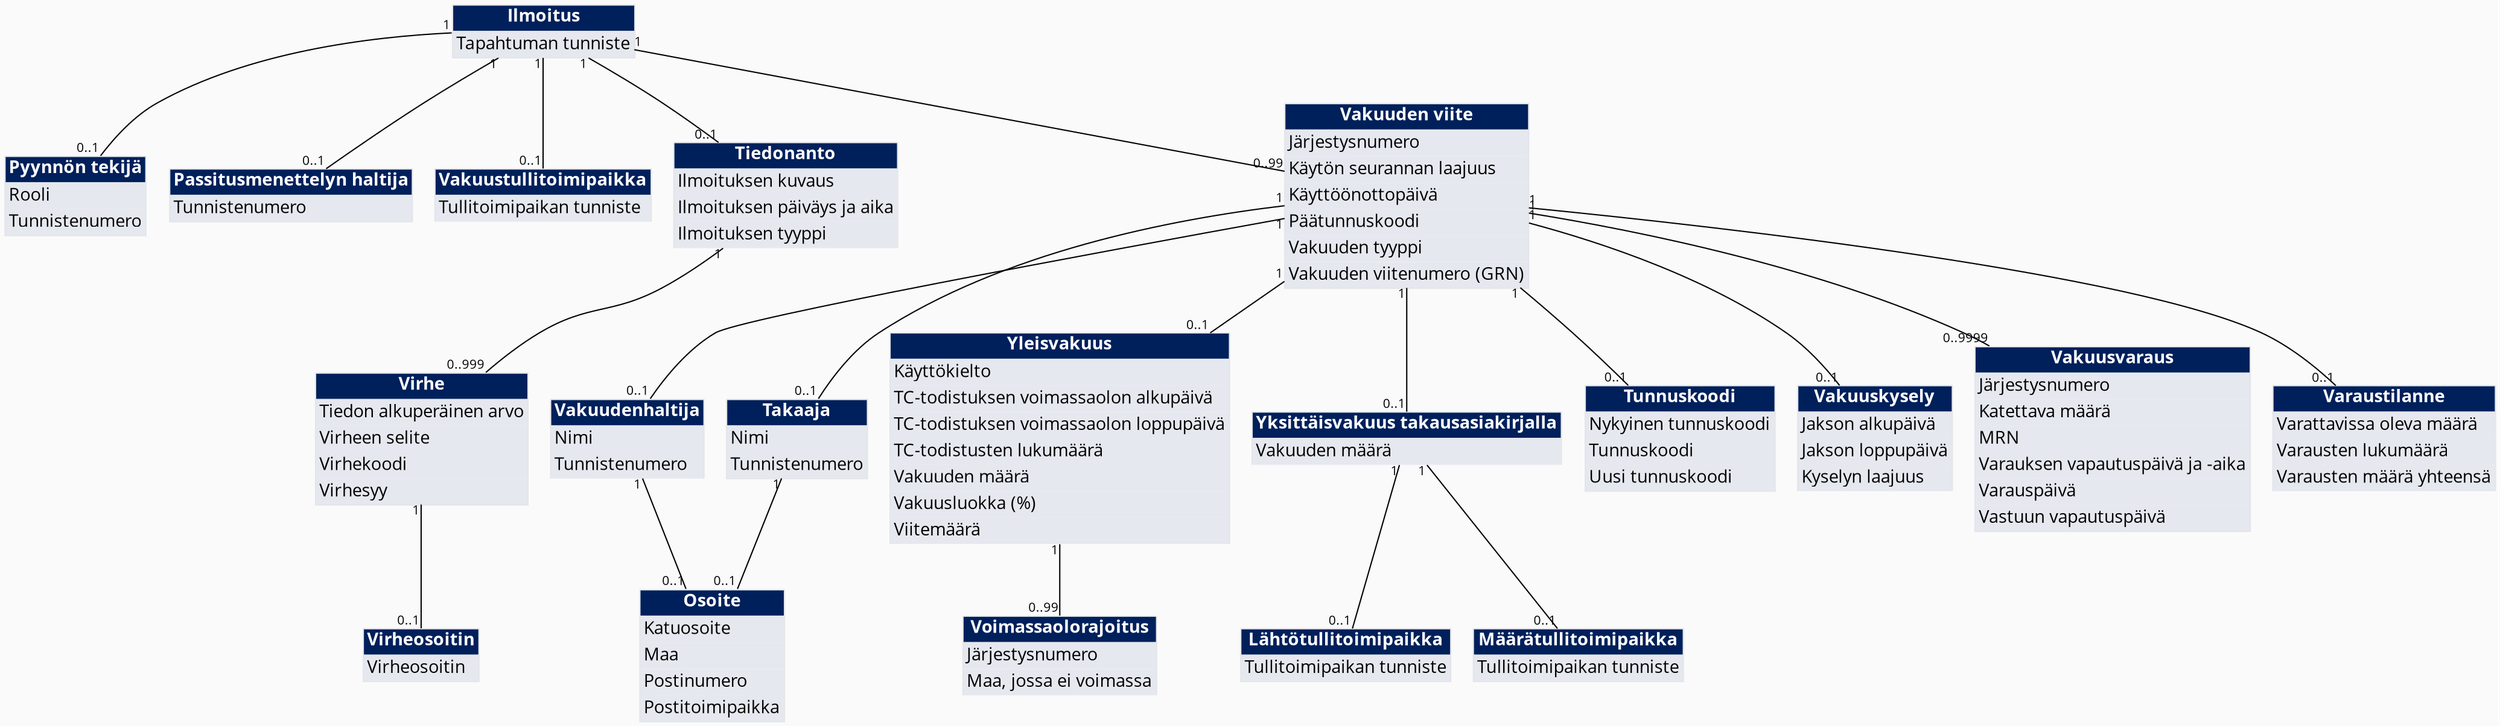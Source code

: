 Graph ClassDiagram {
bgcolor="#fafafa"
node [shape=plain, fontname="Open Sans"]
edge [fontname="Open Sans" width="2"]
"FIg-001" -- "FIg-002" [headlabel="0..1" taillabel="1" fontsize=10]
"FIg-001" -- "FIg-003" [headlabel="0..1" taillabel="1" fontsize=10]
"FIg-001" -- "FIg-004" [headlabel="0..1" taillabel="1" fontsize=10]
"FIg-001" -- "FIg-028" [headlabel="0..1" taillabel="1" fontsize=10]
"FIg-001" -- "FIg-120" [headlabel="0..99" taillabel="1" fontsize=10]
"FIg-007" -- "FIg-083" [headlabel="0..1" taillabel="1" fontsize=10]
"FIg-013" -- "FIg-083" [headlabel="0..1" taillabel="1" fontsize=10]
"FIg-017" -- "FIg-023" [headlabel="0..1" taillabel="1" fontsize=10]
"FIg-018" -- "FIg-020" [headlabel="0..99" taillabel="1" fontsize=10]
"FIg-021" -- "FIg-104" [headlabel="0..1" taillabel="1" fontsize=10]
"FIg-021" -- "FIg-123" [headlabel="0..1" taillabel="1" fontsize=10]
"FIg-028" -- "FIg-017" [headlabel="0..999" taillabel="1" fontsize=10]
"FIg-120" -- "FIg-005" [headlabel="0..1" taillabel="1" fontsize=10]
"FIg-120" -- "FIg-006" [headlabel="0..1" taillabel="1" fontsize=10]
"FIg-120" -- "FIg-007" [headlabel="0..1" taillabel="1" fontsize=10]
"FIg-120" -- "FIg-008" [headlabel="0..9999" taillabel="1" fontsize=10]
"FIg-120" -- "FIg-010" [headlabel="0..1" taillabel="1" fontsize=10]
"FIg-120" -- "FIg-013" [headlabel="0..1" taillabel="1" fontsize=10]
"FIg-120" -- "FIg-018" [headlabel="0..1" taillabel="1" fontsize=10]
"FIg-120" -- "FIg-021" [headlabel="0..1" taillabel="1" fontsize=10]
"FIg-001" [label=<<table border="0" cellspacing="0" cellborder="1" color="#E3E5E9"><tr><td bgcolor="#00205B"><font color="white"><b>Ilmoitus</b></font></td></tr><tr><td bgcolor="#e5e8ee" align="left" sides="LRB">Tapahtuman tunniste</td></tr></table>>]
"FIg-002" [label=<<table border="0" cellspacing="0" cellborder="1" color="#E3E5E9"><tr><td bgcolor="#00205B"><font color="white"><b>Pyynnön tekijä</b></font></td></tr><tr><td bgcolor="#e5e8ee" align="left" sides="LR">Rooli</td></tr><tr><td bgcolor="#e5e8ee" align="left" sides="LRB">Tunnistenumero</td></tr></table>>]
"FIg-003" [label=<<table border="0" cellspacing="0" cellborder="1" color="#E3E5E9"><tr><td bgcolor="#00205B"><font color="white"><b>Passitusmenettelyn haltija</b></font></td></tr><tr><td bgcolor="#e5e8ee" align="left" sides="LRB">Tunnistenumero</td></tr></table>>]
"FIg-004" [label=<<table border="0" cellspacing="0" cellborder="1" color="#E3E5E9"><tr><td bgcolor="#00205B"><font color="white"><b>Vakuustullitoimipaikka</b></font></td></tr><tr><td bgcolor="#e5e8ee" align="left" sides="LR">Tullitoimipaikan tunniste</td></tr></table>>]
"FIg-005" [label=<<table border="0" cellspacing="0" cellborder="1" color="#E3E5E9"><tr><td bgcolor="#00205B"><font color="white"><b>Tunnuskoodi</b></font></td></tr><tr><td bgcolor="#e5e8ee" align="left" sides="LR">Nykyinen tunnuskoodi</td></tr><tr><td bgcolor="#e5e8ee" align="left" sides="LR">Tunnuskoodi</td></tr><tr><td bgcolor="#e5e8ee" align="left" sides="LRB">Uusi tunnuskoodi</td></tr></table>>]
"FIg-006" [label=<<table border="0" cellspacing="0" cellborder="1" color="#E3E5E9"><tr><td bgcolor="#00205B"><font color="white"><b>Vakuuskysely</b></font></td></tr><tr><td bgcolor="#e5e8ee" align="left" sides="LR">Jakson alkupäivä</td></tr><tr><td bgcolor="#e5e8ee" align="left" sides="LR">Jakson loppupäivä</td></tr><tr><td bgcolor="#e5e8ee" align="left" sides="LR">Kyselyn laajuus</td></tr></table>>]
"FIg-007" [label=<<table border="0" cellspacing="0" cellborder="1" color="#E3E5E9"><tr><td bgcolor="#00205B"><font color="white"><b>Vakuudenhaltija</b></font></td></tr><tr><td bgcolor="#e5e8ee" align="left" sides="LR">Nimi</td></tr><tr><td bgcolor="#e5e8ee" align="left" sides="LR">Tunnistenumero</td></tr></table>>]
"FIg-008" [label=<<table border="0" cellspacing="0" cellborder="1" color="#E3E5E9"><tr><td bgcolor="#00205B"><font color="white"><b>Vakuusvaraus</b></font></td></tr><tr><td bgcolor="#e5e8ee" align="left" sides="LR">Järjestysnumero</td></tr><tr><td bgcolor="#e5e8ee" align="left" sides="LR">Katettava määrä</td></tr><tr><td bgcolor="#e5e8ee" align="left" sides="LR">MRN</td></tr><tr><td bgcolor="#e5e8ee" align="left" sides="LR">Varauksen vapautuspäivä ja -aika</td></tr><tr><td bgcolor="#e5e8ee" align="left" sides="LR">Varauspäivä</td></tr><tr><td bgcolor="#e5e8ee" align="left" sides="LRB">Vastuun vapautuspäivä</td></tr></table>>]
"FIg-010" [label=<<table border="0" cellspacing="0" cellborder="1" color="#E3E5E9"><tr><td bgcolor="#00205B"><font color="white"><b>Varaustilanne</b></font></td></tr><tr><td bgcolor="#e5e8ee" align="left" sides="LR">Varattavissa oleva määrä</td></tr><tr><td bgcolor="#e5e8ee" align="left" sides="LR">Varausten lukumäärä</td></tr><tr><td bgcolor="#e5e8ee" align="left" sides="LR">Varausten määrä yhteensä</td></tr></table>>]
"FIg-013" [label=<<table border="0" cellspacing="0" cellborder="1" color="#E3E5E9"><tr><td bgcolor="#00205B"><font color="white"><b>Takaaja</b></font></td></tr><tr><td bgcolor="#e5e8ee" align="left" sides="LR">Nimi</td></tr><tr><td bgcolor="#e5e8ee" align="left" sides="LRB">Tunnistenumero</td></tr></table>>]
"FIg-017" [label=<<table border="0" cellspacing="0" cellborder="1" color="#E3E5E9"><tr><td bgcolor="#00205B"><font color="white"><b>Virhe</b></font></td></tr><tr><td bgcolor="#e5e8ee" align="left" sides="LR">Tiedon alkuperäinen arvo</td></tr><tr><td bgcolor="#e5e8ee" align="left" sides="LR">Virheen selite</td></tr><tr><td bgcolor="#e5e8ee" align="left" sides="LR">Virhekoodi</td></tr><tr><td bgcolor="#e5e8ee" align="left" sides="LRB">Virhesyy</td></tr></table>>]
"FIg-018" [label=<<table border="0" cellspacing="0" cellborder="1" color="#E3E5E9"><tr><td bgcolor="#00205B"><font color="white"><b>Yleisvakuus</b></font></td></tr><tr><td bgcolor="#e5e8ee" align="left" sides="LR">Käyttökielto</td></tr><tr><td bgcolor="#e5e8ee" align="left" sides="LR">TC-todistuksen voimassaolon alkupäivä</td></tr><tr><td bgcolor="#e5e8ee" align="left" sides="LR">TC-todistuksen voimassaolon loppupäivä</td></tr><tr><td bgcolor="#e5e8ee" align="left" sides="LR">TC-todistusten lukumäärä</td></tr><tr><td bgcolor="#e5e8ee" align="left" sides="LR">Vakuuden määrä</td></tr><tr><td bgcolor="#e5e8ee" align="left" sides="LR">Vakuusluokka (%)</td></tr><tr><td bgcolor="#e5e8ee" align="left" sides="LR">Viitemäärä</td></tr></table>>]
"FIg-020" [label=<<table border="0" cellspacing="0" cellborder="1" color="#E3E5E9"><tr><td bgcolor="#00205B"><font color="white"><b>Voimassaolorajoitus</b></font></td></tr><tr><td bgcolor="#e5e8ee" align="left" sides="LR">Järjestysnumero</td></tr><tr><td bgcolor="#e5e8ee" align="left" sides="LR">Maa, jossa ei voimassa</td></tr></table>>]
"FIg-021" [label=<<table border="0" cellspacing="0" cellborder="1" color="#E3E5E9"><tr><td bgcolor="#00205B"><font color="white"><b>Yksittäisvakuus takausasiakirjalla</b></font></td></tr><tr><td bgcolor="#e5e8ee" align="left" sides="LR">Vakuuden määrä</td></tr></table>>]
"FIg-023" [label=<<table border="0" cellspacing="0" cellborder="1" color="#E3E5E9"><tr><td bgcolor="#00205B"><font color="white"><b>Virheosoitin</b></font></td></tr><tr><td bgcolor="#e5e8ee" align="left" sides="LRB">Virheosoitin</td></tr></table>>]
"FIg-028" [label=<<table border="0" cellspacing="0" cellborder="1" color="#E3E5E9"><tr><td bgcolor="#00205B"><font color="white"><b>Tiedonanto</b></font></td></tr><tr><td bgcolor="#e5e8ee" align="left" sides="LR">Ilmoituksen kuvaus</td></tr><tr><td bgcolor="#e5e8ee" align="left" sides="LR">Ilmoituksen päiväys ja aika</td></tr><tr><td bgcolor="#e5e8ee" align="left" sides="LR">Ilmoituksen tyyppi</td></tr></table>>]
"FIg-083" [label=<<table border="0" cellspacing="0" cellborder="1" color="#E3E5E9"><tr><td bgcolor="#00205B"><font color="white"><b>Osoite</b></font></td></tr><tr><td bgcolor="#e5e8ee" align="left" sides="LR">Katuosoite</td></tr><tr><td bgcolor="#e5e8ee" align="left" sides="LR">Maa</td></tr><tr><td bgcolor="#e5e8ee" align="left" sides="LR">Postinumero</td></tr><tr><td bgcolor="#e5e8ee" align="left" sides="LRB">Postitoimipaikka</td></tr></table>>]
"FIg-104" [label=<<table border="0" cellspacing="0" cellborder="1" color="#E3E5E9"><tr><td bgcolor="#00205B"><font color="white"><b>Lähtötullitoimipaikka</b></font></td></tr><tr><td bgcolor="#e5e8ee" align="left" sides="LRB">Tullitoimipaikan tunniste</td></tr></table>>]
"FIg-120" [label=<<table border="0" cellspacing="0" cellborder="1" color="#E3E5E9"><tr><td bgcolor="#00205B"><font color="white"><b>Vakuuden viite</b></font></td></tr><tr><td bgcolor="#e5e8ee" align="left" sides="LR">Järjestysnumero</td></tr><tr><td bgcolor="#e5e8ee" align="left" sides="LR">Käytön seurannan laajuus</td></tr><tr><td bgcolor="#e5e8ee" align="left" sides="LR">Käyttöönottopäivä</td></tr><tr><td bgcolor="#e5e8ee" align="left" sides="LR">Päätunnuskoodi</td></tr><tr><td bgcolor="#e5e8ee" align="left" sides="LR">Vakuuden tyyppi</td></tr><tr><td bgcolor="#e5e8ee" align="left" sides="LRB">Vakuuden viitenumero (GRN)</td></tr></table>>]
"FIg-123" [label=<<table border="0" cellspacing="0" cellborder="1" color="#E3E5E9"><tr><td bgcolor="#00205B"><font color="white"><b>Määrätullitoimipaikka</b></font></td></tr><tr><td bgcolor="#e5e8ee" align="left" sides="LRB">Tullitoimipaikan tunniste</td></tr></table>>]
}
